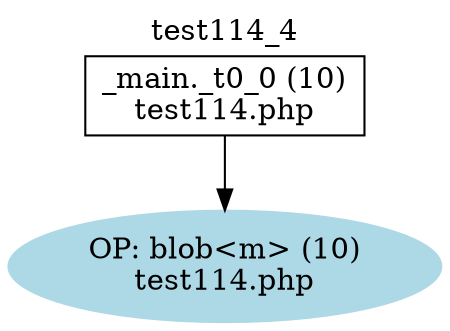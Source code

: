 digraph cfg {
  label="test114_4";
  labelloc=t;
  n1 [shape=box, label="_main._t0_0 (10)\ntest114.php"];
  n2 [shape=ellipse, label="OP: blob<m> (10)\ntest114.php",style=filled,color=lightblue];
  n1 -> n2;
}
